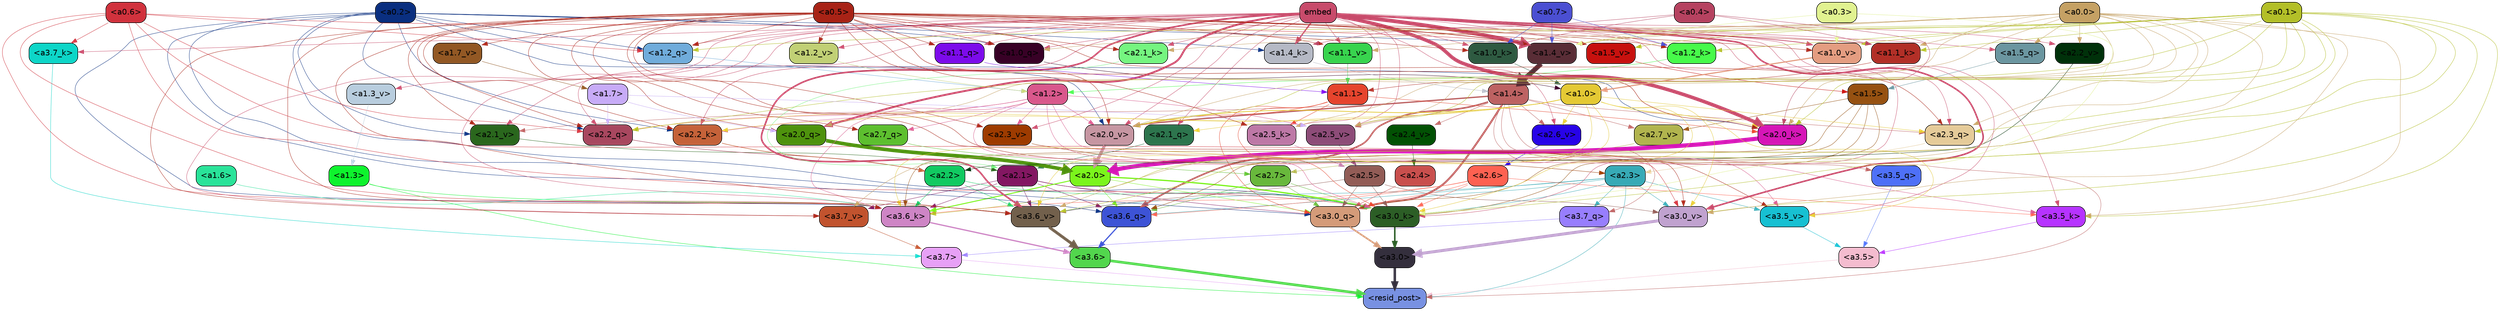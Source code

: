 strict digraph "" {
	graph [bgcolor=transparent,
		layout=dot,
		overlap=false,
		splines=true
	];
	"<a3.7>"	[color=black,
		fillcolor="#e7a0f6",
		fontname=Helvetica,
		shape=box,
		style="filled, rounded"];
	"<resid_post>"	[color=black,
		fillcolor="#7891e2",
		fontname=Helvetica,
		shape=box,
		style="filled, rounded"];
	"<a3.7>" -> "<resid_post>"	[color="#e7a0f6",
		penwidth=0.6239100098609924];
	"<a3.6>"	[color=black,
		fillcolor="#52d64d",
		fontname=Helvetica,
		shape=box,
		style="filled, rounded"];
	"<a3.6>" -> "<resid_post>"	[color="#52d64d",
		penwidth=4.569062113761902];
	"<a3.5>"	[color=black,
		fillcolor="#f4bccf",
		fontname=Helvetica,
		shape=box,
		style="filled, rounded"];
	"<a3.5>" -> "<resid_post>"	[color="#f4bccf",
		penwidth=0.6];
	"<a3.0>"	[color=black,
		fillcolor="#342f3d",
		fontname=Helvetica,
		shape=box,
		style="filled, rounded"];
	"<a3.0>" -> "<resid_post>"	[color="#342f3d",
		penwidth=4.283544182777405];
	"<a2.3>"	[color=black,
		fillcolor="#37aab6",
		fontname=Helvetica,
		shape=box,
		style="filled, rounded"];
	"<a2.3>" -> "<resid_post>"	[color="#37aab6",
		penwidth=0.6];
	"<a3.7_q>"	[color=black,
		fillcolor="#977efd",
		fontname=Helvetica,
		shape=box,
		style="filled, rounded"];
	"<a2.3>" -> "<a3.7_q>"	[color="#37aab6",
		penwidth=0.6];
	"<a3.6_q>"	[color=black,
		fillcolor="#3d53d6",
		fontname=Helvetica,
		shape=box,
		style="filled, rounded"];
	"<a2.3>" -> "<a3.6_q>"	[color="#37aab6",
		penwidth=0.6];
	"<a3.0_q>"	[color=black,
		fillcolor="#d49b79",
		fontname=Helvetica,
		shape=box,
		style="filled, rounded"];
	"<a2.3>" -> "<a3.0_q>"	[color="#37aab6",
		penwidth=0.6];
	"<a3.0_k>"	[color=black,
		fillcolor="#2c5e26",
		fontname=Helvetica,
		shape=box,
		style="filled, rounded"];
	"<a2.3>" -> "<a3.0_k>"	[color="#37aab6",
		penwidth=0.6];
	"<a3.6_v>"	[color=black,
		fillcolor="#72604c",
		fontname=Helvetica,
		shape=box,
		style="filled, rounded"];
	"<a2.3>" -> "<a3.6_v>"	[color="#37aab6",
		penwidth=0.6];
	"<a3.5_v>"	[color=black,
		fillcolor="#17c0d2",
		fontname=Helvetica,
		shape=box,
		style="filled, rounded"];
	"<a2.3>" -> "<a3.5_v>"	[color="#37aab6",
		penwidth=0.6];
	"<a3.0_v>"	[color=black,
		fillcolor="#c0a2cf",
		fontname=Helvetica,
		shape=box,
		style="filled, rounded"];
	"<a2.3>" -> "<a3.0_v>"	[color="#37aab6",
		penwidth=0.6];
	"<a1.4>"	[color=black,
		fillcolor="#bd6262",
		fontname=Helvetica,
		shape=box,
		style="filled, rounded"];
	"<a1.4>" -> "<resid_post>"	[color="#bd6262",
		penwidth=0.6];
	"<a1.4>" -> "<a3.7_q>"	[color="#bd6262",
		penwidth=0.6];
	"<a1.4>" -> "<a3.6_q>"	[color="#bd6262",
		penwidth=2.7934007048606873];
	"<a3.5_q>"	[color=black,
		fillcolor="#4e70f7",
		fontname=Helvetica,
		shape=box,
		style="filled, rounded"];
	"<a1.4>" -> "<a3.5_q>"	[color="#bd6262",
		penwidth=0.6];
	"<a1.4>" -> "<a3.0_q>"	[color="#bd6262",
		penwidth=3.340754985809326];
	"<a2.3_q>"	[color=black,
		fillcolor="#e5cb99",
		fontname=Helvetica,
		shape=box,
		style="filled, rounded"];
	"<a1.4>" -> "<a2.3_q>"	[color="#bd6262",
		penwidth=0.6];
	"<a2.7_v>"	[color=black,
		fillcolor="#b1b44e",
		fontname=Helvetica,
		shape=box,
		style="filled, rounded"];
	"<a1.4>" -> "<a2.7_v>"	[color="#bd6262",
		penwidth=0.6];
	"<a2.6_v>"	[color=black,
		fillcolor="#2703e8",
		fontname=Helvetica,
		shape=box,
		style="filled, rounded"];
	"<a1.4>" -> "<a2.6_v>"	[color="#bd6262",
		penwidth=0.6];
	"<a2.5_v>"	[color=black,
		fillcolor="#8d4c78",
		fontname=Helvetica,
		shape=box,
		style="filled, rounded"];
	"<a1.4>" -> "<a2.5_v>"	[color="#bd6262",
		penwidth=0.6];
	"<a2.4_v>"	[color=black,
		fillcolor="#025104",
		fontname=Helvetica,
		shape=box,
		style="filled, rounded"];
	"<a1.4>" -> "<a2.4_v>"	[color="#bd6262",
		penwidth=0.6];
	"<a2.1_v>"	[color=black,
		fillcolor="#2a671d",
		fontname=Helvetica,
		shape=box,
		style="filled, rounded"];
	"<a1.4>" -> "<a2.1_v>"	[color="#bd6262",
		penwidth=0.6];
	"<a2.0_v>"	[color=black,
		fillcolor="#c696a2",
		fontname=Helvetica,
		shape=box,
		style="filled, rounded"];
	"<a1.4>" -> "<a2.0_v>"	[color="#bd6262",
		penwidth=2.268759250640869];
	"<a1.3>"	[color=black,
		fillcolor="#0ef32d",
		fontname=Helvetica,
		shape=box,
		style="filled, rounded"];
	"<a1.3>" -> "<resid_post>"	[color="#0ef32d",
		penwidth=0.6];
	"<a1.3>" -> "<a3.6_v>"	[color="#0ef32d",
		penwidth=0.6];
	"<a3.7_q>" -> "<a3.7>"	[color="#977efd",
		penwidth=0.6];
	"<a3.6_q>" -> "<a3.6>"	[color="#3d53d6",
		penwidth=2.0347584784030914];
	"<a3.5_q>" -> "<a3.5>"	[color="#4e70f7",
		penwidth=0.6];
	"<a3.0_q>" -> "<a3.0>"	[color="#d49b79",
		penwidth=2.8635367155075073];
	"<a3.7_k>"	[color=black,
		fillcolor="#0dd6c8",
		fontname=Helvetica,
		shape=box,
		style="filled, rounded"];
	"<a3.7_k>" -> "<a3.7>"	[color="#0dd6c8",
		penwidth=0.6];
	"<a3.6_k>"	[color=black,
		fillcolor="#ce85c5",
		fontname=Helvetica,
		shape=box,
		style="filled, rounded"];
	"<a3.6_k>" -> "<a3.6>"	[color="#ce85c5",
		penwidth=2.1760786175727844];
	"<a3.5_k>"	[color=black,
		fillcolor="#b633ff",
		fontname=Helvetica,
		shape=box,
		style="filled, rounded"];
	"<a3.5_k>" -> "<a3.5>"	[color="#b633ff",
		penwidth=0.6];
	"<a3.0_k>" -> "<a3.0>"	[color="#2c5e26",
		penwidth=2.632905662059784];
	"<a3.7_v>"	[color=black,
		fillcolor="#c1532e",
		fontname=Helvetica,
		shape=box,
		style="filled, rounded"];
	"<a3.7_v>" -> "<a3.7>"	[color="#c1532e",
		penwidth=0.6];
	"<a3.6_v>" -> "<a3.6>"	[color="#72604c",
		penwidth=4.981305837631226];
	"<a3.5_v>" -> "<a3.5>"	[color="#17c0d2",
		penwidth=0.6];
	"<a3.0_v>" -> "<a3.0>"	[color="#c0a2cf",
		penwidth=5.168330669403076];
	"<a2.7>"	[color=black,
		fillcolor="#68b83c",
		fontname=Helvetica,
		shape=box,
		style="filled, rounded"];
	"<a2.7>" -> "<a3.6_q>"	[color="#68b83c",
		penwidth=0.6];
	"<a2.7>" -> "<a3.0_q>"	[color="#68b83c",
		penwidth=0.6];
	"<a2.7>" -> "<a3.0_k>"	[color="#68b83c",
		penwidth=0.6];
	"<a2.6>"	[color=black,
		fillcolor="#fe6151",
		fontname=Helvetica,
		shape=box,
		style="filled, rounded"];
	"<a2.6>" -> "<a3.6_q>"	[color="#fe6151",
		penwidth=0.6];
	"<a2.6>" -> "<a3.0_q>"	[color="#fe6151",
		penwidth=0.6];
	"<a2.6>" -> "<a3.6_k>"	[color="#fe6151",
		penwidth=0.6];
	"<a2.6>" -> "<a3.5_k>"	[color="#fe6151",
		penwidth=0.6];
	"<a2.6>" -> "<a3.0_k>"	[color="#fe6151",
		penwidth=0.6];
	"<a2.1>"	[color=black,
		fillcolor="#831762",
		fontname=Helvetica,
		shape=box,
		style="filled, rounded"];
	"<a2.1>" -> "<a3.6_q>"	[color="#831762",
		penwidth=0.6];
	"<a2.1>" -> "<a3.0_q>"	[color="#831762",
		penwidth=0.6];
	"<a2.1>" -> "<a3.6_k>"	[color="#831762",
		penwidth=0.6];
	"<a2.1>" -> "<a3.0_k>"	[color="#831762",
		penwidth=0.6];
	"<a2.1>" -> "<a3.7_v>"	[color="#831762",
		penwidth=0.6];
	"<a2.1>" -> "<a3.6_v>"	[color="#831762",
		penwidth=0.6];
	"<a2.0>"	[color=black,
		fillcolor="#7bf51c",
		fontname=Helvetica,
		shape=box,
		style="filled, rounded"];
	"<a2.0>" -> "<a3.6_q>"	[color="#7bf51c",
		penwidth=0.6];
	"<a2.0>" -> "<a3.0_q>"	[color="#7bf51c",
		penwidth=0.6];
	"<a2.0>" -> "<a3.6_k>"	[color="#7bf51c",
		penwidth=1.6382827460765839];
	"<a2.0>" -> "<a3.0_k>"	[color="#7bf51c",
		penwidth=2.161143198609352];
	"<a1.5>"	[color=black,
		fillcolor="#965111",
		fontname=Helvetica,
		shape=box,
		style="filled, rounded"];
	"<a1.5>" -> "<a3.6_q>"	[color="#965111",
		penwidth=0.6];
	"<a1.5>" -> "<a3.0_q>"	[color="#965111",
		penwidth=0.6];
	"<a1.5>" -> "<a3.6_k>"	[color="#965111",
		penwidth=0.6];
	"<a1.5>" -> "<a3.0_k>"	[color="#965111",
		penwidth=0.6];
	"<a1.5>" -> "<a2.7_v>"	[color="#965111",
		penwidth=0.6];
	"<a0.2>"	[color=black,
		fillcolor="#0a2f80",
		fontname=Helvetica,
		shape=box,
		style="filled, rounded"];
	"<a0.2>" -> "<a3.6_q>"	[color="#0a2f80",
		penwidth=0.6];
	"<a0.2>" -> "<a3.0_q>"	[color="#0a2f80",
		penwidth=0.6];
	"<a0.2>" -> "<a3.6_k>"	[color="#0a2f80",
		penwidth=0.6];
	"<a0.2>" -> "<a3.0_k>"	[color="#0a2f80",
		penwidth=0.6];
	"<a2.2_q>"	[color=black,
		fillcolor="#a8475f",
		fontname=Helvetica,
		shape=box,
		style="filled, rounded"];
	"<a0.2>" -> "<a2.2_q>"	[color="#0a2f80",
		penwidth=0.6];
	"<a2.2_k>"	[color=black,
		fillcolor="#c56239",
		fontname=Helvetica,
		shape=box,
		style="filled, rounded"];
	"<a0.2>" -> "<a2.2_k>"	[color="#0a2f80",
		penwidth=0.6];
	"<a2.0_k>"	[color=black,
		fillcolor="#d616b7",
		fontname=Helvetica,
		shape=box,
		style="filled, rounded"];
	"<a0.2>" -> "<a2.0_k>"	[color="#0a2f80",
		penwidth=0.6];
	"<a0.2>" -> "<a2.1_v>"	[color="#0a2f80",
		penwidth=0.6];
	"<a0.2>" -> "<a2.0_v>"	[color="#0a2f80",
		penwidth=0.6];
	"<a1.2_q>"	[color=black,
		fillcolor="#70acdb",
		fontname=Helvetica,
		shape=box,
		style="filled, rounded"];
	"<a0.2>" -> "<a1.2_q>"	[color="#0a2f80",
		penwidth=0.6];
	"<a1.0_q>"	[color=black,
		fillcolor="#380126",
		fontname=Helvetica,
		shape=box,
		style="filled, rounded"];
	"<a0.2>" -> "<a1.0_q>"	[color="#0a2f80",
		penwidth=0.6];
	"<a1.4_k>"	[color=black,
		fillcolor="#b5b9c5",
		fontname=Helvetica,
		shape=box,
		style="filled, rounded"];
	"<a0.2>" -> "<a1.4_k>"	[color="#0a2f80",
		penwidth=0.6];
	"<a1.4_v>"	[color=black,
		fillcolor="#592d36",
		fontname=Helvetica,
		shape=box,
		style="filled, rounded"];
	"<a0.2>" -> "<a1.4_v>"	[color="#0a2f80",
		penwidth=0.6];
	"<a2.5>"	[color=black,
		fillcolor="#925c56",
		fontname=Helvetica,
		shape=box,
		style="filled, rounded"];
	"<a2.5>" -> "<a3.0_q>"	[color="#925c56",
		penwidth=0.6];
	"<a2.5>" -> "<a3.0_k>"	[color="#925c56",
		penwidth=0.6];
	"<a2.5>" -> "<a3.6_v>"	[color="#925c56",
		penwidth=0.6];
	"<a2.5>" -> "<a3.0_v>"	[color="#925c56",
		penwidth=0.6];
	"<a2.4>"	[color=black,
		fillcolor="#c94f4d",
		fontname=Helvetica,
		shape=box,
		style="filled, rounded"];
	"<a2.4>" -> "<a3.0_q>"	[color="#c94f4d",
		penwidth=0.6];
	"<a1.1>"	[color=black,
		fillcolor="#e6442d",
		fontname=Helvetica,
		shape=box,
		style="filled, rounded"];
	"<a1.1>" -> "<a3.0_q>"	[color="#e6442d",
		penwidth=0.6];
	"<a1.1>" -> "<a3.0_k>"	[color="#e6442d",
		penwidth=0.6];
	"<a2.5_k>"	[color=black,
		fillcolor="#bd78a6",
		fontname=Helvetica,
		shape=box,
		style="filled, rounded"];
	"<a1.1>" -> "<a2.5_k>"	[color="#e6442d",
		penwidth=0.6];
	"<a1.1>" -> "<a2.0_k>"	[color="#e6442d",
		penwidth=0.6];
	"<a1.1>" -> "<a2.0_v>"	[color="#e6442d",
		penwidth=0.6];
	"<a0.6>"	[color=black,
		fillcolor="#d1323d",
		fontname=Helvetica,
		shape=box,
		style="filled, rounded"];
	"<a0.6>" -> "<a3.7_k>"	[color="#d1323d",
		penwidth=0.6];
	"<a0.6>" -> "<a3.6_k>"	[color="#d1323d",
		penwidth=0.6];
	"<a0.6>" -> "<a3.0_k>"	[color="#d1323d",
		penwidth=0.6];
	"<a0.6>" -> "<a3.6_v>"	[color="#d1323d",
		penwidth=0.6];
	"<a0.6>" -> "<a3.0_v>"	[color="#d1323d",
		penwidth=0.6];
	"<a0.6>" -> "<a2.2_q>"	[color="#d1323d",
		penwidth=0.6];
	"<a0.6>" -> "<a1.2_q>"	[color="#d1323d",
		penwidth=0.6];
	"<a0.6>" -> "<a1.4_v>"	[color="#d1323d",
		penwidth=0.6];
	embed	[color=black,
		fillcolor="#c84b6b",
		fontname=Helvetica,
		shape=box,
		style="filled, rounded"];
	embed -> "<a3.7_k>"	[color="#c84b6b",
		penwidth=0.6];
	embed -> "<a3.6_k>"	[color="#c84b6b",
		penwidth=0.6];
	embed -> "<a3.5_k>"	[color="#c84b6b",
		penwidth=0.6];
	embed -> "<a3.0_k>"	[color="#c84b6b",
		penwidth=0.6];
	embed -> "<a3.7_v>"	[color="#c84b6b",
		penwidth=0.6];
	embed -> "<a3.6_v>"	[color="#c84b6b",
		penwidth=2.7825746536254883];
	embed -> "<a3.5_v>"	[color="#c84b6b",
		penwidth=0.6];
	embed -> "<a3.0_v>"	[color="#c84b6b",
		penwidth=2.6950180530548096];
	embed -> "<a2.3_q>"	[color="#c84b6b",
		penwidth=0.6];
	embed -> "<a2.2_q>"	[color="#c84b6b",
		penwidth=0.6];
	"<a2.1_q>"	[color=black,
		fillcolor="#2d754d",
		fontname=Helvetica,
		shape=box,
		style="filled, rounded"];
	embed -> "<a2.1_q>"	[color="#c84b6b",
		penwidth=0.6];
	"<a2.0_q>"	[color=black,
		fillcolor="#4e920d",
		fontname=Helvetica,
		shape=box,
		style="filled, rounded"];
	embed -> "<a2.0_q>"	[color="#c84b6b",
		penwidth=3.305941343307495];
	embed -> "<a2.5_k>"	[color="#c84b6b",
		penwidth=0.6];
	embed -> "<a2.2_k>"	[color="#c84b6b",
		penwidth=0.6698317527770996];
	"<a2.1_k>"	[color=black,
		fillcolor="#75f580",
		fontname=Helvetica,
		shape=box,
		style="filled, rounded"];
	embed -> "<a2.1_k>"	[color="#c84b6b",
		penwidth=0.6];
	embed -> "<a2.0_k>"	[color="#c84b6b",
		penwidth=6.12570995092392];
	embed -> "<a2.6_v>"	[color="#c84b6b",
		penwidth=0.6];
	embed -> "<a2.5_v>"	[color="#c84b6b",
		penwidth=0.6];
	"<a2.3_v>"	[color=black,
		fillcolor="#9d3b00",
		fontname=Helvetica,
		shape=box,
		style="filled, rounded"];
	embed -> "<a2.3_v>"	[color="#c84b6b",
		penwidth=0.6];
	"<a2.2_v>"	[color=black,
		fillcolor="#00310a",
		fontname=Helvetica,
		shape=box,
		style="filled, rounded"];
	embed -> "<a2.2_v>"	[color="#c84b6b",
		penwidth=0.6];
	embed -> "<a2.1_v>"	[color="#c84b6b",
		penwidth=0.6];
	embed -> "<a2.0_v>"	[color="#c84b6b",
		penwidth=0.6];
	"<a1.5_q>"	[color=black,
		fillcolor="#6b96a0",
		fontname=Helvetica,
		shape=box,
		style="filled, rounded"];
	embed -> "<a1.5_q>"	[color="#c84b6b",
		penwidth=0.6];
	embed -> "<a1.2_q>"	[color="#c84b6b",
		penwidth=0.6087074279785156];
	"<a1.1_q>"	[color=black,
		fillcolor="#7c0beb",
		fontname=Helvetica,
		shape=box,
		style="filled, rounded"];
	embed -> "<a1.1_q>"	[color="#c84b6b",
		penwidth=0.6];
	embed -> "<a1.0_q>"	[color="#c84b6b",
		penwidth=0.6];
	embed -> "<a1.4_k>"	[color="#c84b6b",
		penwidth=2.1858973503112793];
	"<a1.2_k>"	[color=black,
		fillcolor="#47fa4a",
		fontname=Helvetica,
		shape=box,
		style="filled, rounded"];
	embed -> "<a1.2_k>"	[color="#c84b6b",
		penwidth=0.6];
	"<a1.1_k>"	[color=black,
		fillcolor="#b22f27",
		fontname=Helvetica,
		shape=box,
		style="filled, rounded"];
	embed -> "<a1.1_k>"	[color="#c84b6b",
		penwidth=0.6];
	"<a1.0_k>"	[color=black,
		fillcolor="#2e5a41",
		fontname=Helvetica,
		shape=box,
		style="filled, rounded"];
	embed -> "<a1.0_k>"	[color="#c84b6b",
		penwidth=0.6];
	"<a1.5_v>"	[color=black,
		fillcolor="#c7110e",
		fontname=Helvetica,
		shape=box,
		style="filled, rounded"];
	embed -> "<a1.5_v>"	[color="#c84b6b",
		penwidth=0.6];
	embed -> "<a1.4_v>"	[color="#c84b6b",
		penwidth=6.590077131986618];
	"<a1.3_v>"	[color=black,
		fillcolor="#b8cdde",
		fontname=Helvetica,
		shape=box,
		style="filled, rounded"];
	embed -> "<a1.3_v>"	[color="#c84b6b",
		penwidth=0.6];
	"<a1.2_v>"	[color=black,
		fillcolor="#c1d075",
		fontname=Helvetica,
		shape=box,
		style="filled, rounded"];
	embed -> "<a1.2_v>"	[color="#c84b6b",
		penwidth=0.6];
	"<a1.1_v>"	[color=black,
		fillcolor="#38d44e",
		fontname=Helvetica,
		shape=box,
		style="filled, rounded"];
	embed -> "<a1.1_v>"	[color="#c84b6b",
		penwidth=0.6];
	"<a1.0_v>"	[color=black,
		fillcolor="#e49d81",
		fontname=Helvetica,
		shape=box,
		style="filled, rounded"];
	embed -> "<a1.0_v>"	[color="#c84b6b",
		penwidth=1.2076449394226074];
	"<a2.2>"	[color=black,
		fillcolor="#11ca61",
		fontname=Helvetica,
		shape=box,
		style="filled, rounded"];
	"<a2.2>" -> "<a3.6_k>"	[color="#11ca61",
		penwidth=0.6];
	"<a2.2>" -> "<a3.0_k>"	[color="#11ca61",
		penwidth=0.6];
	"<a2.2>" -> "<a3.6_v>"	[color="#11ca61",
		penwidth=0.6];
	"<a1.6>"	[color=black,
		fillcolor="#29e399",
		fontname=Helvetica,
		shape=box,
		style="filled, rounded"];
	"<a1.6>" -> "<a3.6_k>"	[color="#29e399",
		penwidth=0.6];
	"<a1.2>"	[color=black,
		fillcolor="#d9588c",
		fontname=Helvetica,
		shape=box,
		style="filled, rounded"];
	"<a1.2>" -> "<a3.6_k>"	[color="#d9588c",
		penwidth=0.6];
	"<a1.2>" -> "<a3.5_k>"	[color="#d9588c",
		penwidth=0.6];
	"<a1.2>" -> "<a3.0_k>"	[color="#d9588c",
		penwidth=0.6];
	"<a1.2>" -> "<a3.5_v>"	[color="#d9588c",
		penwidth=0.6];
	"<a2.7_q>"	[color=black,
		fillcolor="#5dbf2f",
		fontname=Helvetica,
		shape=box,
		style="filled, rounded"];
	"<a1.2>" -> "<a2.7_q>"	[color="#d9588c",
		penwidth=0.6];
	"<a1.2>" -> "<a2.2_q>"	[color="#d9588c",
		penwidth=0.6];
	"<a1.2>" -> "<a2.2_k>"	[color="#d9588c",
		penwidth=0.6];
	"<a1.2>" -> "<a2.5_v>"	[color="#d9588c",
		penwidth=0.6];
	"<a1.2>" -> "<a2.3_v>"	[color="#d9588c",
		penwidth=0.6];
	"<a1.2>" -> "<a2.0_v>"	[color="#d9588c",
		penwidth=0.6];
	"<a1.0>"	[color=black,
		fillcolor="#e4c934",
		fontname=Helvetica,
		shape=box,
		style="filled, rounded"];
	"<a1.0>" -> "<a3.6_k>"	[color="#e4c934",
		penwidth=0.6];
	"<a1.0>" -> "<a3.0_k>"	[color="#e4c934",
		penwidth=0.6];
	"<a1.0>" -> "<a3.6_v>"	[color="#e4c934",
		penwidth=0.6];
	"<a1.0>" -> "<a3.5_v>"	[color="#e4c934",
		penwidth=0.6];
	"<a1.0>" -> "<a3.0_v>"	[color="#e4c934",
		penwidth=0.6];
	"<a1.0>" -> "<a2.3_q>"	[color="#e4c934",
		penwidth=0.6];
	"<a1.0>" -> "<a2.2_q>"	[color="#e4c934",
		penwidth=0.6];
	"<a1.0>" -> "<a2.1_q>"	[color="#e4c934",
		penwidth=0.6];
	"<a1.0>" -> "<a2.2_k>"	[color="#e4c934",
		penwidth=0.6];
	"<a1.0>" -> "<a2.0_k>"	[color="#e4c934",
		penwidth=0.6];
	"<a1.0>" -> "<a2.6_v>"	[color="#e4c934",
		penwidth=0.6];
	"<a1.0>" -> "<a2.0_v>"	[color="#e4c934",
		penwidth=1.2213096618652344];
	"<a0.5>"	[color=black,
		fillcolor="#a82316",
		fontname=Helvetica,
		shape=box,
		style="filled, rounded"];
	"<a0.5>" -> "<a3.6_k>"	[color="#a82316",
		penwidth=0.6];
	"<a0.5>" -> "<a3.7_v>"	[color="#a82316",
		penwidth=0.6];
	"<a0.5>" -> "<a3.6_v>"	[color="#a82316",
		penwidth=0.6];
	"<a0.5>" -> "<a3.5_v>"	[color="#a82316",
		penwidth=0.6];
	"<a0.5>" -> "<a3.0_v>"	[color="#a82316",
		penwidth=0.6];
	"<a0.5>" -> "<a2.7_q>"	[color="#a82316",
		penwidth=0.6];
	"<a0.5>" -> "<a2.3_q>"	[color="#a82316",
		penwidth=0.6];
	"<a0.5>" -> "<a2.2_q>"	[color="#a82316",
		penwidth=0.6];
	"<a0.5>" -> "<a2.0_q>"	[color="#a82316",
		penwidth=0.6];
	"<a0.5>" -> "<a2.5_k>"	[color="#a82316",
		penwidth=0.6];
	"<a0.5>" -> "<a2.2_k>"	[color="#a82316",
		penwidth=0.6];
	"<a0.5>" -> "<a2.1_k>"	[color="#a82316",
		penwidth=0.6];
	"<a0.5>" -> "<a2.0_k>"	[color="#a82316",
		penwidth=0.6900839805603027];
	"<a0.5>" -> "<a2.3_v>"	[color="#a82316",
		penwidth=0.6];
	"<a0.5>" -> "<a2.1_v>"	[color="#a82316",
		penwidth=0.6];
	"<a0.5>" -> "<a2.0_v>"	[color="#a82316",
		penwidth=0.6];
	"<a0.5>" -> "<a1.2_q>"	[color="#a82316",
		penwidth=0.6];
	"<a0.5>" -> "<a1.1_q>"	[color="#a82316",
		penwidth=0.6];
	"<a0.5>" -> "<a1.0_q>"	[color="#a82316",
		penwidth=0.6];
	"<a0.5>" -> "<a1.2_k>"	[color="#a82316",
		penwidth=0.6];
	"<a0.5>" -> "<a1.1_k>"	[color="#a82316",
		penwidth=0.6];
	"<a0.5>" -> "<a1.0_k>"	[color="#a82316",
		penwidth=0.6];
	"<a1.7_v>"	[color=black,
		fillcolor="#925824",
		fontname=Helvetica,
		shape=box,
		style="filled, rounded"];
	"<a0.5>" -> "<a1.7_v>"	[color="#a82316",
		penwidth=0.6];
	"<a0.5>" -> "<a1.5_v>"	[color="#a82316",
		penwidth=0.6];
	"<a0.5>" -> "<a1.4_v>"	[color="#a82316",
		penwidth=0.9985027313232422];
	"<a0.5>" -> "<a1.2_v>"	[color="#a82316",
		penwidth=0.6];
	"<a0.5>" -> "<a1.1_v>"	[color="#a82316",
		penwidth=0.6];
	"<a0.5>" -> "<a1.0_v>"	[color="#a82316",
		penwidth=0.6];
	"<a0.1>"	[color=black,
		fillcolor="#b3bf28",
		fontname=Helvetica,
		shape=box,
		style="filled, rounded"];
	"<a0.1>" -> "<a3.6_k>"	[color="#b3bf28",
		penwidth=0.6];
	"<a0.1>" -> "<a3.5_k>"	[color="#b3bf28",
		penwidth=0.6];
	"<a0.1>" -> "<a3.0_k>"	[color="#b3bf28",
		penwidth=0.6];
	"<a0.1>" -> "<a3.6_v>"	[color="#b3bf28",
		penwidth=0.6];
	"<a0.1>" -> "<a3.0_v>"	[color="#b3bf28",
		penwidth=0.6];
	"<a0.1>" -> "<a2.3_q>"	[color="#b3bf28",
		penwidth=0.6];
	"<a0.1>" -> "<a2.2_q>"	[color="#b3bf28",
		penwidth=0.6];
	"<a0.1>" -> "<a2.0_k>"	[color="#b3bf28",
		penwidth=0.6];
	"<a0.1>" -> "<a2.5_v>"	[color="#b3bf28",
		penwidth=0.6];
	"<a0.1>" -> "<a2.0_v>"	[color="#b3bf28",
		penwidth=0.6];
	"<a0.1>" -> "<a1.2_q>"	[color="#b3bf28",
		penwidth=0.6218185424804688];
	"<a0.1>" -> "<a1.2_k>"	[color="#b3bf28",
		penwidth=0.6];
	"<a0.1>" -> "<a1.1_k>"	[color="#b3bf28",
		penwidth=0.6];
	"<a0.1>" -> "<a1.5_v>"	[color="#b3bf28",
		penwidth=0.6];
	"<a0.1>" -> "<a1.4_v>"	[color="#b3bf28",
		penwidth=0.6];
	"<a0.1>" -> "<a1.0_v>"	[color="#b3bf28",
		penwidth=0.6];
	"<a0.0>"	[color=black,
		fillcolor="#c5a164",
		fontname=Helvetica,
		shape=box,
		style="filled, rounded"];
	"<a0.0>" -> "<a3.5_k>"	[color="#c5a164",
		penwidth=0.6];
	"<a0.0>" -> "<a3.7_v>"	[color="#c5a164",
		penwidth=0.6];
	"<a0.0>" -> "<a3.6_v>"	[color="#c5a164",
		penwidth=0.6];
	"<a0.0>" -> "<a3.0_v>"	[color="#c5a164",
		penwidth=0.6];
	"<a0.0>" -> "<a2.3_q>"	[color="#c5a164",
		penwidth=0.6];
	"<a0.0>" -> "<a2.0_q>"	[color="#c5a164",
		penwidth=0.6];
	"<a0.0>" -> "<a2.5_k>"	[color="#c5a164",
		penwidth=0.6];
	"<a0.0>" -> "<a2.1_k>"	[color="#c5a164",
		penwidth=0.6];
	"<a0.0>" -> "<a2.0_k>"	[color="#c5a164",
		penwidth=0.6];
	"<a0.0>" -> "<a2.5_v>"	[color="#c5a164",
		penwidth=0.6];
	"<a0.0>" -> "<a2.2_v>"	[color="#c5a164",
		penwidth=0.6];
	"<a0.0>" -> "<a2.0_v>"	[color="#c5a164",
		penwidth=0.6];
	"<a0.0>" -> "<a1.5_q>"	[color="#c5a164",
		penwidth=0.6];
	"<a0.0>" -> "<a1.0_q>"	[color="#c5a164",
		penwidth=0.6];
	"<a0.0>" -> "<a1.1_k>"	[color="#c5a164",
		penwidth=0.6];
	"<a0.0>" -> "<a1.4_v>"	[color="#c5a164",
		penwidth=0.6];
	"<a0.0>" -> "<a1.1_v>"	[color="#c5a164",
		penwidth=0.6];
	"<a0.3>"	[color=black,
		fillcolor="#e1f290",
		fontname=Helvetica,
		shape=box,
		style="filled, rounded"];
	"<a0.3>" -> "<a3.0_k>"	[color="#e1f290",
		penwidth=0.6];
	"<a0.3>" -> "<a1.4_v>"	[color="#e1f290",
		penwidth=0.6];
	"<a0.3>" -> "<a1.0_v>"	[color="#e1f290",
		penwidth=0.6];
	"<a2.7_q>" -> "<a2.7>"	[color="#5dbf2f",
		penwidth=0.6];
	"<a2.3_q>" -> "<a2.3>"	[color="#e5cb99",
		penwidth=0.6];
	"<a2.2_q>" -> "<a2.2>"	[color="#a8475f",
		penwidth=0.7553567886352539];
	"<a2.1_q>" -> "<a2.1>"	[color="#2d754d",
		penwidth=0.6];
	"<a2.0_q>" -> "<a2.0>"	[color="#4e920d",
		penwidth=6.256794691085815];
	"<a2.5_k>" -> "<a2.5>"	[color="#bd78a6",
		penwidth=0.6];
	"<a2.2_k>" -> "<a2.2>"	[color="#c56239",
		penwidth=0.8854708671569824];
	"<a2.1_k>" -> "<a2.1>"	[color="#75f580",
		penwidth=0.6];
	"<a2.0_k>" -> "<a2.0>"	[color="#d616b7",
		penwidth=7.231504917144775];
	"<a2.7_v>" -> "<a2.7>"	[color="#b1b44e",
		penwidth=0.6];
	"<a2.6_v>" -> "<a2.6>"	[color="#2703e8",
		penwidth=0.6];
	"<a2.5_v>" -> "<a2.5>"	[color="#8d4c78",
		penwidth=0.6];
	"<a2.4_v>" -> "<a2.4>"	[color="#025104",
		penwidth=0.6];
	"<a2.3_v>" -> "<a2.3>"	[color="#9d3b00",
		penwidth=0.6];
	"<a2.2_v>" -> "<a2.2>"	[color="#00310a",
		penwidth=0.6];
	"<a2.1_v>" -> "<a2.1>"	[color="#2a671d",
		penwidth=0.6];
	"<a2.0_v>" -> "<a2.0>"	[color="#c696a2",
		penwidth=5.231471925973892];
	"<a1.7>"	[color=black,
		fillcolor="#c7abf7",
		fontname=Helvetica,
		shape=box,
		style="filled, rounded"];
	"<a1.7>" -> "<a2.2_q>"	[color="#c7abf7",
		penwidth=0.6];
	"<a1.7>" -> "<a2.0_q>"	[color="#c7abf7",
		penwidth=0.6];
	"<a1.7>" -> "<a2.5_v>"	[color="#c7abf7",
		penwidth=0.6];
	"<a0.4>"	[color=black,
		fillcolor="#b64260",
		fontname=Helvetica,
		shape=box,
		style="filled, rounded"];
	"<a0.4>" -> "<a2.0_k>"	[color="#b64260",
		penwidth=0.6];
	"<a0.4>" -> "<a1.4_k>"	[color="#b64260",
		penwidth=0.6];
	"<a0.4>" -> "<a1.1_k>"	[color="#b64260",
		penwidth=0.6];
	"<a0.4>" -> "<a1.0_k>"	[color="#b64260",
		penwidth=0.6];
	"<a1.5_q>" -> "<a1.5>"	[color="#6b96a0",
		penwidth=0.6];
	"<a1.2_q>" -> "<a1.2>"	[color="#70acdb",
		penwidth=0.6];
	"<a1.1_q>" -> "<a1.1>"	[color="#7c0beb",
		penwidth=0.6];
	"<a1.0_q>" -> "<a1.0>"	[color="#380126",
		penwidth=0.6];
	"<a1.4_k>" -> "<a1.4>"	[color="#b5b9c5",
		penwidth=0.6];
	"<a1.2_k>" -> "<a1.2>"	[color="#47fa4a",
		penwidth=0.6];
	"<a1.1_k>" -> "<a1.1>"	[color="#b22f27",
		penwidth=0.6];
	"<a1.0_k>" -> "<a1.0>"	[color="#2e5a41",
		penwidth=0.6];
	"<a1.7_v>" -> "<a1.7>"	[color="#925824",
		penwidth=0.6];
	"<a1.5_v>" -> "<a1.5>"	[color="#c7110e",
		penwidth=0.6];
	"<a1.4_v>" -> "<a1.4>"	[color="#592d36",
		penwidth=8.36684274673462];
	"<a1.3_v>" -> "<a1.3>"	[color="#b8cdde",
		penwidth=0.6];
	"<a1.2_v>" -> "<a1.2>"	[color="#c1d075",
		penwidth=0.6];
	"<a1.1_v>" -> "<a1.1>"	[color="#38d44e",
		penwidth=0.6];
	"<a1.0_v>" -> "<a1.0>"	[color="#e49d81",
		penwidth=1.9665732383728027];
	"<a0.7>"	[color=black,
		fillcolor="#4b4fd2",
		fontname=Helvetica,
		shape=box,
		style="filled, rounded"];
	"<a0.7>" -> "<a1.2_k>"	[color="#4b4fd2",
		penwidth=0.6];
	"<a0.7>" -> "<a1.0_k>"	[color="#4b4fd2",
		penwidth=0.6];
	"<a0.7>" -> "<a1.4_v>"	[color="#4b4fd2",
		penwidth=0.6];
}
